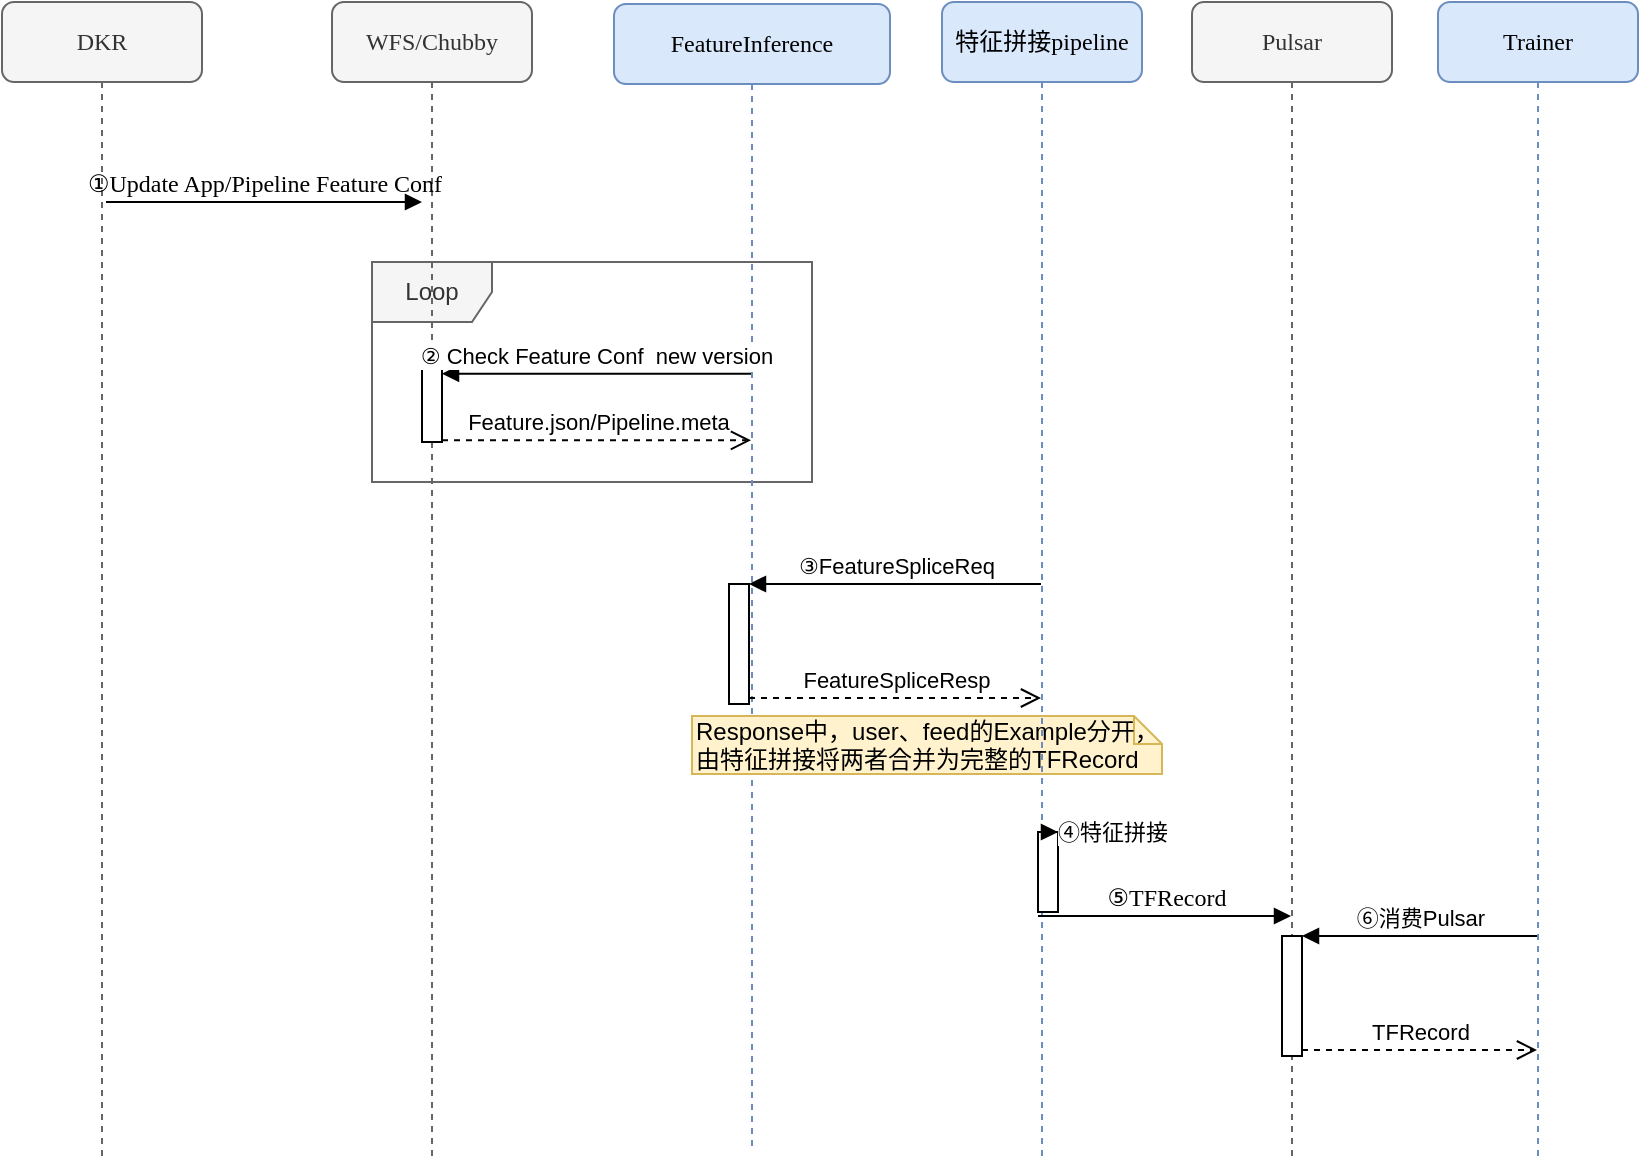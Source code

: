 <mxfile version="13.6.2" type="github">
  <diagram name="Page-1" id="13e1069c-82ec-6db2-03f1-153e76fe0fe0">
    <mxGraphModel dx="1185" dy="635" grid="0" gridSize="10" guides="1" tooltips="1" connect="1" arrows="1" fold="1" page="1" pageScale="1" pageWidth="1100" pageHeight="850" background="#ffffff" math="0" shadow="0">
      <root>
        <mxCell id="0" />
        <mxCell id="1" parent="0" />
        <mxCell id="JfcrefqD9iB0kO2_R6bJ-2" value="Loop" style="shape=umlFrame;whiteSpace=wrap;html=1;fillColor=#f5f5f5;strokeColor=#666666;fontColor=#333333;" vertex="1" parent="1">
          <mxGeometry x="310" y="210" width="220" height="110" as="geometry" />
        </mxCell>
        <mxCell id="7baba1c4bc27f4b0-2" value="WFS/Chubby" style="shape=umlLifeline;perimeter=lifelinePerimeter;whiteSpace=wrap;html=1;container=1;collapsible=0;recursiveResize=0;outlineConnect=0;rounded=1;shadow=0;comic=0;labelBackgroundColor=none;strokeWidth=1;fontFamily=Verdana;fontSize=12;align=center;fillColor=#f5f5f5;strokeColor=#666666;fontColor=#333333;" parent="1" vertex="1">
          <mxGeometry x="290" y="80" width="100" height="580" as="geometry" />
        </mxCell>
        <mxCell id="JfcrefqD9iB0kO2_R6bJ-13" value="" style="html=1;points=[];perimeter=orthogonalPerimeter;" vertex="1" parent="7baba1c4bc27f4b0-2">
          <mxGeometry x="45" y="180" width="10" height="40" as="geometry" />
        </mxCell>
        <mxCell id="7baba1c4bc27f4b0-3" value="FeatureInference" style="shape=umlLifeline;perimeter=lifelinePerimeter;whiteSpace=wrap;html=1;container=1;collapsible=0;recursiveResize=0;outlineConnect=0;rounded=1;shadow=0;comic=0;labelBackgroundColor=none;strokeWidth=1;fontFamily=Verdana;fontSize=12;align=center;fillColor=#dae8fc;strokeColor=#6c8ebf;" parent="1" vertex="1">
          <mxGeometry x="431" y="81" width="138" height="574" as="geometry" />
        </mxCell>
        <mxCell id="JfcrefqD9iB0kO2_R6bJ-6" value="" style="html=1;points=[];perimeter=orthogonalPerimeter;" vertex="1" parent="7baba1c4bc27f4b0-3">
          <mxGeometry x="57.5" y="290" width="10" height="60" as="geometry" />
        </mxCell>
        <mxCell id="JfcrefqD9iB0kO2_R6bJ-23" value="Response中，user、feed的Example分开，&lt;br&gt;由特征拼接将两者合并为完整的TFRecord" style="shape=note;whiteSpace=wrap;html=1;size=14;verticalAlign=top;align=left;spacingTop=-6;fillColor=#fff2cc;strokeColor=#d6b656;" vertex="1" parent="7baba1c4bc27f4b0-3">
          <mxGeometry x="39" y="356" width="235" height="29" as="geometry" />
        </mxCell>
        <mxCell id="7baba1c4bc27f4b0-4" value="特征拼接pipeline" style="shape=umlLifeline;perimeter=lifelinePerimeter;whiteSpace=wrap;html=1;container=1;collapsible=0;recursiveResize=0;outlineConnect=0;rounded=1;shadow=0;comic=0;labelBackgroundColor=none;strokeWidth=1;fontFamily=Verdana;fontSize=12;align=center;fillColor=#dae8fc;strokeColor=#6c8ebf;" parent="1" vertex="1">
          <mxGeometry x="595" y="80" width="100" height="580" as="geometry" />
        </mxCell>
        <mxCell id="JfcrefqD9iB0kO2_R6bJ-21" value="" style="html=1;points=[];perimeter=orthogonalPerimeter;" vertex="1" parent="7baba1c4bc27f4b0-4">
          <mxGeometry x="48" y="415" width="10" height="40" as="geometry" />
        </mxCell>
        <mxCell id="JfcrefqD9iB0kO2_R6bJ-22" value="④特征拼接" style="edgeStyle=orthogonalEdgeStyle;html=1;align=left;spacingLeft=2;endArrow=block;rounded=0;entryX=1;entryY=0;" edge="1" target="JfcrefqD9iB0kO2_R6bJ-21" parent="7baba1c4bc27f4b0-4" source="7baba1c4bc27f4b0-4">
          <mxGeometry relative="1" as="geometry">
            <mxPoint x="53" y="395" as="sourcePoint" />
            <Array as="points">
              <mxPoint x="78" y="391" />
              <mxPoint x="78" y="415" />
            </Array>
          </mxGeometry>
        </mxCell>
        <mxCell id="7baba1c4bc27f4b0-5" value="Pulsar" style="shape=umlLifeline;perimeter=lifelinePerimeter;whiteSpace=wrap;html=1;container=1;collapsible=0;recursiveResize=0;outlineConnect=0;rounded=1;shadow=0;comic=0;labelBackgroundColor=none;strokeWidth=1;fontFamily=Verdana;fontSize=12;align=center;fillColor=#f5f5f5;strokeColor=#666666;fontColor=#333333;" parent="1" vertex="1">
          <mxGeometry x="720" y="80" width="100" height="580" as="geometry" />
        </mxCell>
        <mxCell id="JfcrefqD9iB0kO2_R6bJ-17" value="" style="html=1;points=[];perimeter=orthogonalPerimeter;" vertex="1" parent="7baba1c4bc27f4b0-5">
          <mxGeometry x="45" y="467" width="10" height="60" as="geometry" />
        </mxCell>
        <mxCell id="7baba1c4bc27f4b0-6" value="Trainer" style="shape=umlLifeline;perimeter=lifelinePerimeter;whiteSpace=wrap;html=1;container=1;collapsible=0;recursiveResize=0;outlineConnect=0;rounded=1;shadow=0;comic=0;labelBackgroundColor=none;strokeWidth=1;fontFamily=Verdana;fontSize=12;align=center;fillColor=#dae8fc;strokeColor=#6c8ebf;" parent="1" vertex="1">
          <mxGeometry x="843" y="80" width="100" height="580" as="geometry" />
        </mxCell>
        <mxCell id="7baba1c4bc27f4b0-8" value="DKR" style="shape=umlLifeline;perimeter=lifelinePerimeter;whiteSpace=wrap;html=1;container=1;collapsible=0;recursiveResize=0;outlineConnect=0;rounded=1;shadow=0;comic=0;labelBackgroundColor=none;strokeWidth=1;fontFamily=Verdana;fontSize=12;align=center;fillColor=#f5f5f5;strokeColor=#666666;fontColor=#333333;" parent="1" vertex="1">
          <mxGeometry x="125" y="80" width="100" height="580" as="geometry" />
        </mxCell>
        <mxCell id="7baba1c4bc27f4b0-26" value="⑤TFRecord" style="html=1;verticalAlign=bottom;endArrow=block;labelBackgroundColor=none;fontFamily=Verdana;fontSize=12;" parent="1" edge="1">
          <mxGeometry relative="1" as="geometry">
            <mxPoint x="643" y="537" as="sourcePoint" />
            <mxPoint x="769.5" y="537" as="targetPoint" />
            <Array as="points">
              <mxPoint x="698" y="537" />
            </Array>
          </mxGeometry>
        </mxCell>
        <mxCell id="7baba1c4bc27f4b0-11" value="①Update App/Pipeline Feature Conf" style="html=1;verticalAlign=bottom;endArrow=block;entryX=0;entryY=0;labelBackgroundColor=none;fontFamily=Verdana;fontSize=12;edgeStyle=elbowEdgeStyle;elbow=vertical;" parent="1" edge="1">
          <mxGeometry relative="1" as="geometry">
            <mxPoint x="177" y="180" as="sourcePoint" />
            <mxPoint x="335" y="180" as="targetPoint" />
          </mxGeometry>
        </mxCell>
        <mxCell id="JfcrefqD9iB0kO2_R6bJ-4" value="② Check Feature Conf&amp;nbsp; new version" style="html=1;verticalAlign=bottom;endArrow=block;entryX=1;entryY=0.146;entryDx=0;entryDy=0;entryPerimeter=0;" edge="1" target="JfcrefqD9iB0kO2_R6bJ-13" parent="1" source="7baba1c4bc27f4b0-3">
          <mxGeometry relative="1" as="geometry">
            <mxPoint x="440" y="264.58" as="sourcePoint" />
            <mxPoint x="350" y="265" as="targetPoint" />
          </mxGeometry>
        </mxCell>
        <mxCell id="JfcrefqD9iB0kO2_R6bJ-5" value="Feature.json/Pipeline.meta" style="html=1;verticalAlign=bottom;endArrow=open;dashed=1;endSize=8;exitX=1;exitY=0.979;exitDx=0;exitDy=0;exitPerimeter=0;" edge="1" source="JfcrefqD9iB0kO2_R6bJ-13" parent="1" target="7baba1c4bc27f4b0-3">
          <mxGeometry relative="1" as="geometry">
            <mxPoint x="440" y="300" as="targetPoint" />
            <mxPoint x="345" y="300.0" as="sourcePoint" />
          </mxGeometry>
        </mxCell>
        <mxCell id="JfcrefqD9iB0kO2_R6bJ-7" value="&lt;span style=&quot;font-size: 11px&quot;&gt;③FeatureSpliceReq&lt;br&gt;&lt;/span&gt;" style="html=1;verticalAlign=bottom;endArrow=block;entryX=1;entryY=0;" edge="1" target="JfcrefqD9iB0kO2_R6bJ-6" parent="1" source="7baba1c4bc27f4b0-4">
          <mxGeometry relative="1" as="geometry">
            <mxPoint x="600" y="380" as="sourcePoint" />
          </mxGeometry>
        </mxCell>
        <mxCell id="JfcrefqD9iB0kO2_R6bJ-8" value="&lt;span style=&quot;font-size: 11px&quot;&gt;FeatureSpliceResp&lt;br&gt;&lt;/span&gt;" style="html=1;verticalAlign=bottom;endArrow=open;dashed=1;endSize=8;exitX=1;exitY=0.95;" edge="1" source="JfcrefqD9iB0kO2_R6bJ-6" parent="1" target="7baba1c4bc27f4b0-4">
          <mxGeometry relative="1" as="geometry">
            <mxPoint x="600" y="437" as="targetPoint" />
          </mxGeometry>
        </mxCell>
        <mxCell id="JfcrefqD9iB0kO2_R6bJ-18" value="⑥消费Pulsar" style="html=1;verticalAlign=bottom;endArrow=block;entryX=1;entryY=0;" edge="1" parent="1" target="JfcrefqD9iB0kO2_R6bJ-17" source="7baba1c4bc27f4b0-6">
          <mxGeometry relative="1" as="geometry">
            <mxPoint x="879.5" y="500" as="sourcePoint" />
          </mxGeometry>
        </mxCell>
        <mxCell id="JfcrefqD9iB0kO2_R6bJ-19" value="&lt;span style=&quot;font-size: 11px&quot;&gt;TFRecord&lt;br&gt;&lt;/span&gt;" style="html=1;verticalAlign=bottom;endArrow=open;dashed=1;endSize=8;exitX=1;exitY=0.95;" edge="1" parent="1" source="JfcrefqD9iB0kO2_R6bJ-17" target="7baba1c4bc27f4b0-6">
          <mxGeometry relative="1" as="geometry">
            <mxPoint x="890" y="557" as="targetPoint" />
          </mxGeometry>
        </mxCell>
      </root>
    </mxGraphModel>
  </diagram>
</mxfile>
